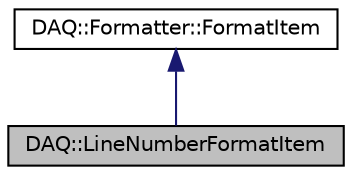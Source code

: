 digraph "DAQ::LineNumberFormatItem"
{
  edge [fontname="Helvetica",fontsize="10",labelfontname="Helvetica",labelfontsize="10"];
  node [fontname="Helvetica",fontsize="10",shape=record];
  Node0 [label="DAQ::LineNumberFormatItem",height=0.2,width=0.4,color="black", fillcolor="grey75", style="filled", fontcolor="black"];
  Node1 -> Node0 [dir="back",color="midnightblue",fontsize="10",style="solid"];
  Node1 [label="DAQ::Formatter::FormatItem",height=0.2,width=0.4,color="black", fillcolor="white", style="filled",URL="$classDAQ_1_1Formatter_1_1FormatItem.html",tooltip="格式化项 "];
}
